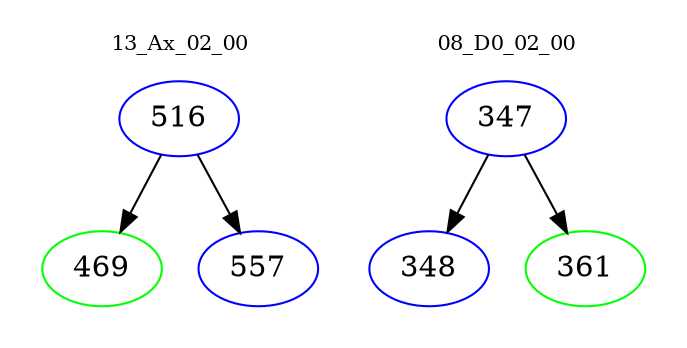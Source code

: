 digraph{
subgraph cluster_0 {
color = white
label = "13_Ax_02_00";
fontsize=10;
T0_516 [label="516", color="blue"]
T0_516 -> T0_469 [color="black"]
T0_469 [label="469", color="green"]
T0_516 -> T0_557 [color="black"]
T0_557 [label="557", color="blue"]
}
subgraph cluster_1 {
color = white
label = "08_D0_02_00";
fontsize=10;
T1_347 [label="347", color="blue"]
T1_347 -> T1_348 [color="black"]
T1_348 [label="348", color="blue"]
T1_347 -> T1_361 [color="black"]
T1_361 [label="361", color="green"]
}
}
